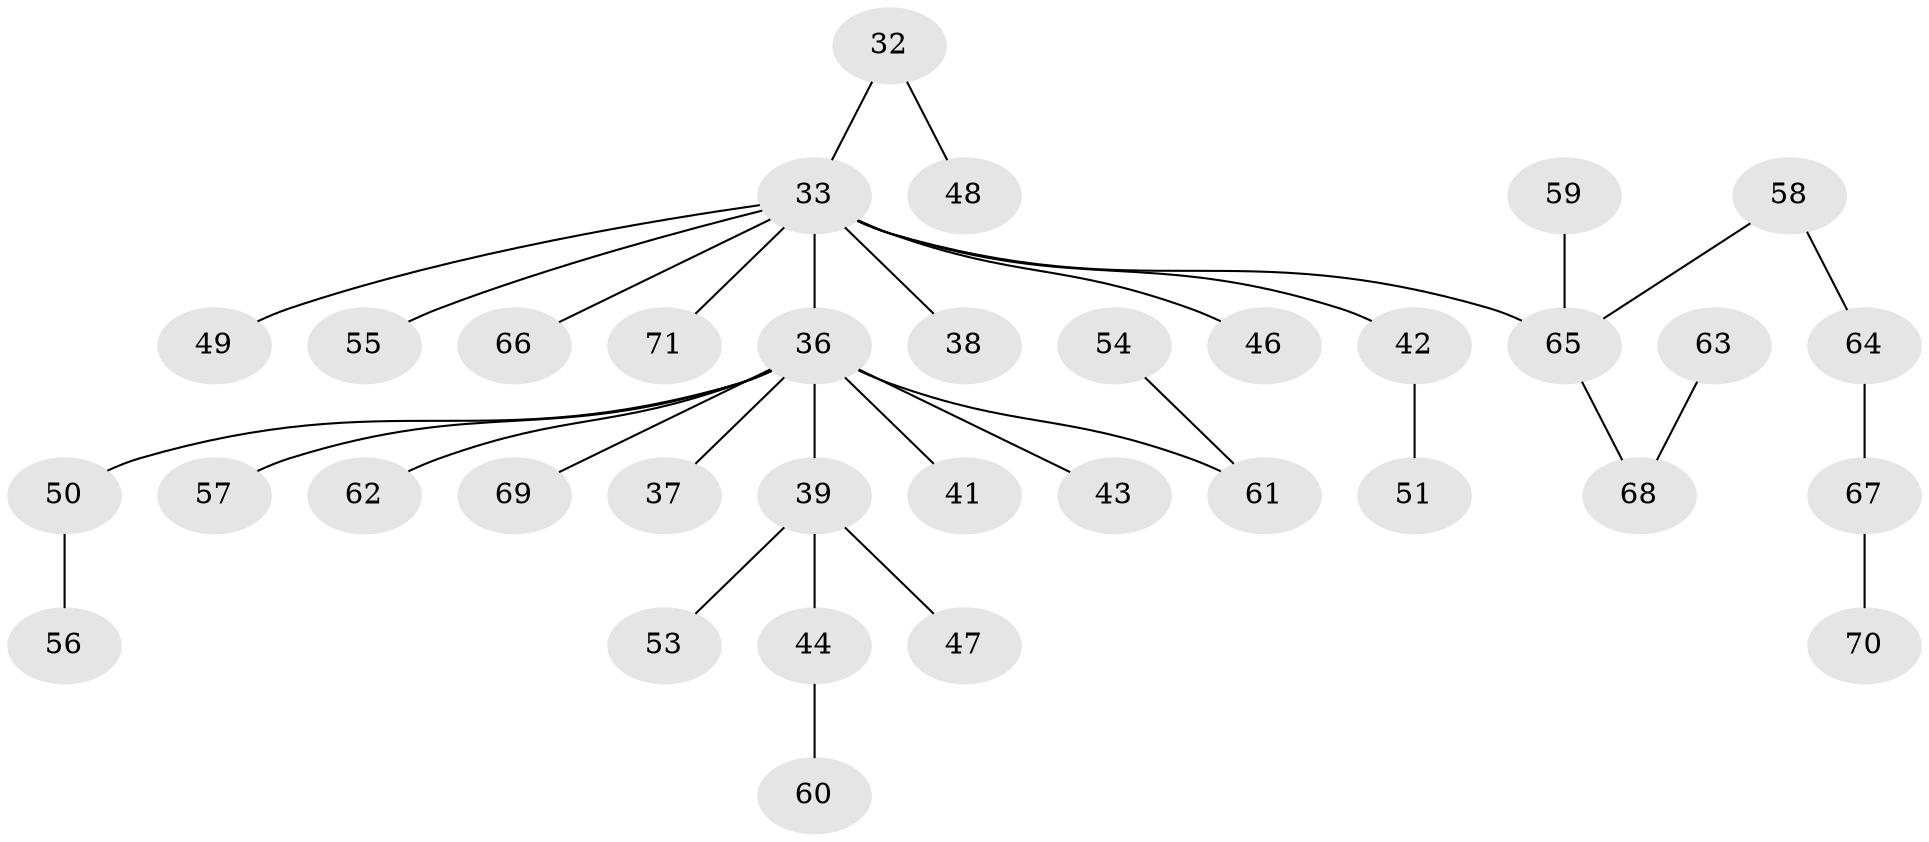 // original degree distribution, {4: 0.07042253521126761, 6: 0.028169014084507043, 5: 0.028169014084507043, 3: 0.1267605633802817, 2: 0.2535211267605634, 1: 0.49295774647887325}
// Generated by graph-tools (version 1.1) at 2025/52/03/09/25 04:52:57]
// undirected, 35 vertices, 34 edges
graph export_dot {
graph [start="1"]
  node [color=gray90,style=filled];
  32;
  33 [super="+9+26+12+13+24"];
  36 [super="+35+29"];
  37;
  38;
  39;
  41;
  42;
  43;
  44;
  46;
  47;
  48;
  49 [super="+23"];
  50;
  51;
  53;
  54;
  55;
  56;
  57;
  58 [super="+18+4+27+45"];
  59;
  60;
  61 [super="+40"];
  62;
  63;
  64 [super="+10+30"];
  65 [super="+52"];
  66 [super="+7+14"];
  67;
  68 [super="+25"];
  69;
  70;
  71;
  32 -- 48;
  32 -- 33;
  33 -- 66;
  33 -- 38;
  33 -- 71;
  33 -- 42;
  33 -- 65;
  33 -- 46;
  33 -- 49;
  33 -- 36;
  33 -- 55;
  36 -- 37;
  36 -- 69;
  36 -- 41;
  36 -- 43;
  36 -- 50;
  36 -- 61;
  36 -- 57;
  36 -- 62;
  36 -- 39;
  39 -- 44;
  39 -- 47;
  39 -- 53;
  42 -- 51;
  44 -- 60;
  50 -- 56;
  54 -- 61;
  58 -- 64;
  58 -- 65;
  59 -- 65;
  63 -- 68;
  64 -- 67;
  65 -- 68;
  67 -- 70;
}
